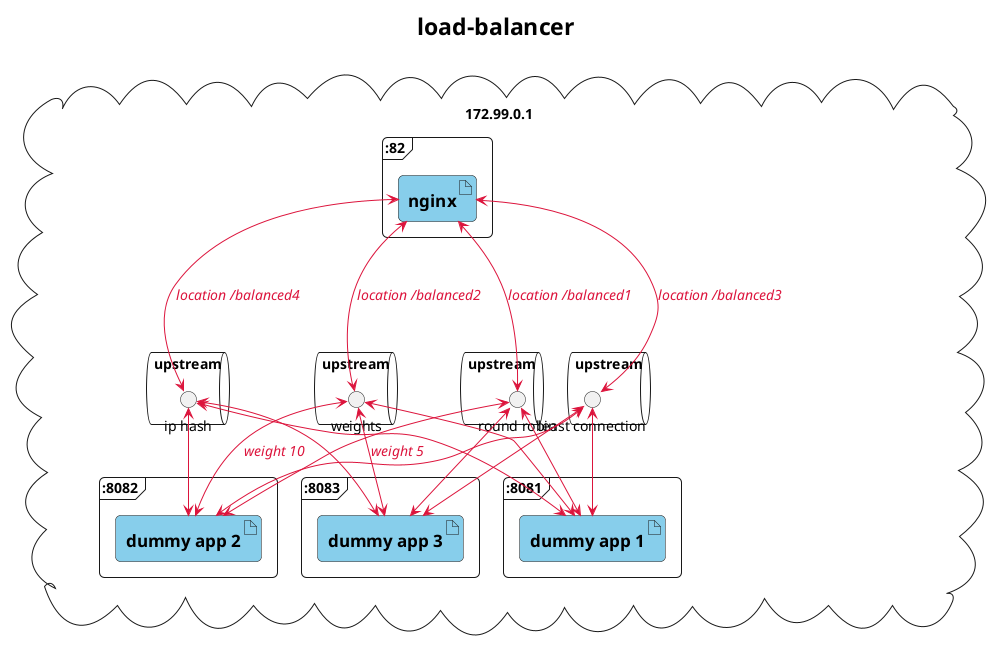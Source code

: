 @startuml

!$port_reverse_proxy = ":81"
!$port_load_balancer = ":82"
!$port_rate_limiter = ":83"
!$port_dummy_1 = ":8081"
!$port_dummy_2 = ":8082"
!$port_dummy_3 = ":8083"

title load-balancer

skinparam roundcorner 10
skinparam title {
  fontsize 23
  fontstyle bold
}
skinparam arrow {
  color crimson
  fontsize 14
  fontcolor crimson
  fontstyle italic
}
skinparam cloud {
  backgroundcolor white
  fontsize 14
}
skinparam frame {
  backgroundcolor white
  fontsize 14
}
skinparam queue {
  backgroundcolor white
  fontsize 14
}
skinparam artifact {
  backgroundcolor skyblue
  fontsize 17
  fontstyle bold
}

cloud "172.99.0.1" as cloud {

  frame "$port_load_balancer" as load_balancer {
    artifact "nginx" as app_laod_balancer
  }

  queue "upstream" as round_robin {
    interface "round robin" as upstream_round_robin
  }

  queue "upstream" as weights {
    interface "weights" as upstream_weights
  }

  queue "upstream" as least_connection {
    interface "least connection" as upstream_least_connection
  }

  queue "upstream" as ip_hash {
    interface "ip hash" as upstream_ip_hash
  }

  frame "$port_dummy_1" as dummy_1 {
    artifact "dummy app 1" as app_dummy_1
  }

  frame "$port_dummy_2" as dummy_2 {
    artifact "dummy app 2" as app_dummy_2
  }

  frame "$port_dummy_3" as dummy_3 {
    artifact "dummy app 3" as app_dummy_3
  }

}

[app_laod_balancer] -[hidden]-- [upstream_round_robin]
[app_laod_balancer] -[hidden]-- [upstream_weights]
[app_laod_balancer] -[hidden]-- [upstream_least_connection]
[app_laod_balancer] -[hidden]-- [upstream_ip_hash]

[app_laod_balancer] <-down-> [upstream_round_robin] : location /balanced1
[app_laod_balancer] <-down-> [upstream_weights] : location /balanced2
[app_laod_balancer] <-down-> [upstream_least_connection] : location /balanced3
[app_laod_balancer] <-down-> [upstream_ip_hash] : location /balanced4
[upstream_round_robin] <-down-> [app_dummy_1]
[upstream_round_robin] <-down-> [app_dummy_2]
[upstream_round_robin] <-down-> [app_dummy_3]
[upstream_weights] <-down-> [app_dummy_1]
[upstream_weights] <-down-> [app_dummy_2] : weight 10
[upstream_weights] <-down-> [app_dummy_3] : weight 5
[upstream_least_connection] <-down-> [app_dummy_1]
[upstream_least_connection] <-down-> [app_dummy_2]
[upstream_least_connection] <-down-> [app_dummy_3]
[upstream_ip_hash] <-down-> [app_dummy_1]
[upstream_ip_hash] <-down-> [app_dummy_2]
[upstream_ip_hash] <-down-> [app_dummy_3]

@enduml
